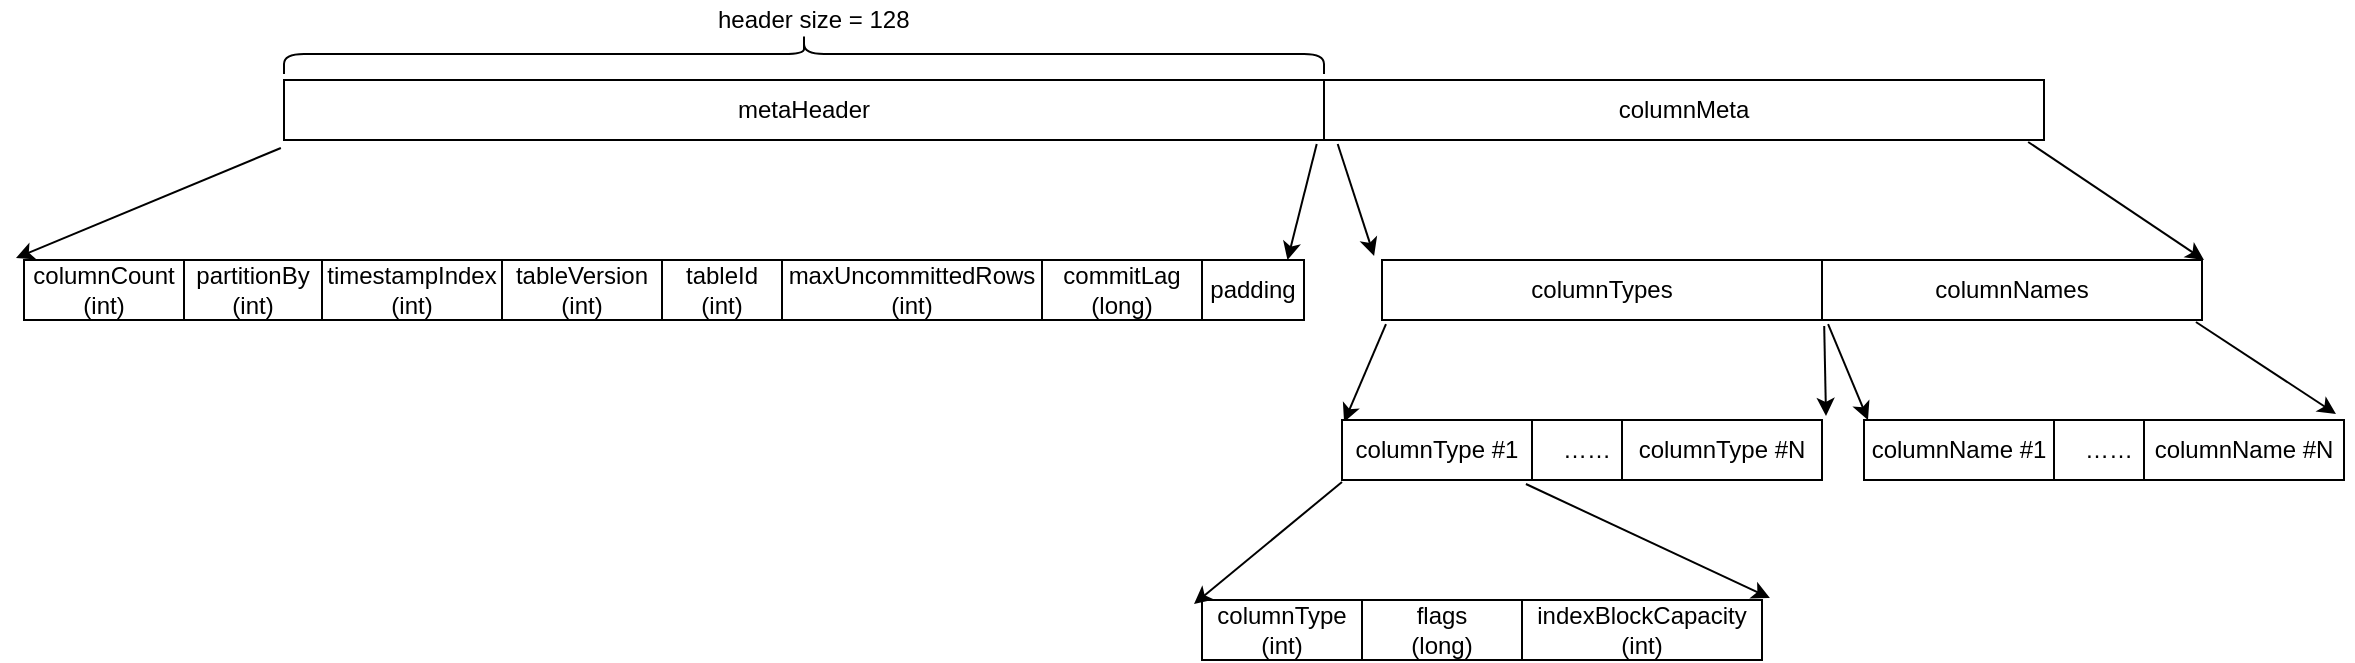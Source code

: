 <mxfile version="12.2.2" type="device" pages="1"><diagram id="qFjfwE3NBOlgp04bAKGR" name="Page-1"><mxGraphModel dx="2253" dy="860" grid="1" gridSize="10" guides="1" tooltips="1" connect="1" arrows="1" fold="1" page="1" pageScale="1" pageWidth="827" pageHeight="1169" math="0" shadow="0"><root><mxCell id="0"/><mxCell id="1" parent="0"/><mxCell id="DMDlYxtiaplJn7gXQVDY-1" value="columnCount&lt;br&gt;(int)" style="rounded=0;whiteSpace=wrap;html=1;" parent="1" vertex="1"><mxGeometry x="-50" y="220" width="80" height="30" as="geometry"/></mxCell><mxCell id="DMDlYxtiaplJn7gXQVDY-2" value="partitionBy&lt;br&gt;(int)" style="rounded=0;whiteSpace=wrap;html=1;" parent="1" vertex="1"><mxGeometry x="30" y="220" width="69" height="30" as="geometry"/></mxCell><mxCell id="DMDlYxtiaplJn7gXQVDY-3" value="timestampIndex&lt;br&gt;(int)" style="rounded=0;whiteSpace=wrap;html=1;" parent="1" vertex="1"><mxGeometry x="99" y="220" width="90" height="30" as="geometry"/></mxCell><mxCell id="DMDlYxtiaplJn7gXQVDY-4" value="tableVersion&lt;br&gt;(int)" style="rounded=0;whiteSpace=wrap;html=1;" parent="1" vertex="1"><mxGeometry x="189" y="220" width="80" height="30" as="geometry"/></mxCell><mxCell id="DMDlYxtiaplJn7gXQVDY-6" value="tableId&lt;br&gt;(int)" style="rounded=0;whiteSpace=wrap;html=1;" parent="1" vertex="1"><mxGeometry x="269" y="220" width="60" height="30" as="geometry"/></mxCell><mxCell id="DMDlYxtiaplJn7gXQVDY-7" value="maxUncommittedRows&lt;br&gt;(int)" style="rounded=0;whiteSpace=wrap;html=1;" parent="1" vertex="1"><mxGeometry x="329" y="220" width="130" height="30" as="geometry"/></mxCell><mxCell id="DMDlYxtiaplJn7gXQVDY-8" value="commitLag&lt;br&gt;(long)" style="rounded=0;whiteSpace=wrap;html=1;" parent="1" vertex="1"><mxGeometry x="459" y="220" width="80" height="30" as="geometry"/></mxCell><mxCell id="DMDlYxtiaplJn7gXQVDY-9" value="columnType&lt;br&gt;(int)" style="rounded=0;whiteSpace=wrap;html=1;" parent="1" vertex="1"><mxGeometry x="539" y="390" width="80" height="30" as="geometry"/></mxCell><mxCell id="DMDlYxtiaplJn7gXQVDY-10" value="flags&lt;br&gt;(long)" style="rounded=0;whiteSpace=wrap;html=1;" parent="1" vertex="1"><mxGeometry x="619" y="390" width="80" height="30" as="geometry"/></mxCell><mxCell id="DMDlYxtiaplJn7gXQVDY-11" value="indexBlockCapacity&lt;br&gt;(int)" style="rounded=0;whiteSpace=wrap;html=1;" parent="1" vertex="1"><mxGeometry x="699" y="390" width="120" height="30" as="geometry"/></mxCell><mxCell id="4fn9nP_Kh9krBhTBEJtT-3" style="edgeStyle=none;rounded=0;orthogonalLoop=1;jettySize=auto;html=1;exitX=-0.003;exitY=1.133;exitDx=0;exitDy=0;entryX=-0.05;entryY=-0.033;entryDx=0;entryDy=0;entryPerimeter=0;fontColor=#000000;exitPerimeter=0;" edge="1" parent="1" source="DMDlYxtiaplJn7gXQVDY-22" target="DMDlYxtiaplJn7gXQVDY-1"><mxGeometry relative="1" as="geometry"/></mxCell><mxCell id="4fn9nP_Kh9krBhTBEJtT-10" style="edgeStyle=none;rounded=0;orthogonalLoop=1;jettySize=auto;html=1;exitX=0.993;exitY=1.067;exitDx=0;exitDy=0;entryX=0.838;entryY=0;entryDx=0;entryDy=0;entryPerimeter=0;fontColor=#000000;exitPerimeter=0;" edge="1" parent="1" source="DMDlYxtiaplJn7gXQVDY-22" target="4fn9nP_Kh9krBhTBEJtT-13"><mxGeometry relative="1" as="geometry"/></mxCell><mxCell id="DMDlYxtiaplJn7gXQVDY-22" value="metaHeader" style="rounded=0;whiteSpace=wrap;html=1;" parent="1" vertex="1"><mxGeometry x="80" y="130" width="520" height="30" as="geometry"/></mxCell><mxCell id="4fn9nP_Kh9krBhTBEJtT-5" style="edgeStyle=none;rounded=0;orthogonalLoop=1;jettySize=auto;html=1;exitX=0.009;exitY=1.067;exitDx=0;exitDy=0;entryX=0.011;entryY=0.033;entryDx=0;entryDy=0;entryPerimeter=0;fontColor=#000000;exitPerimeter=0;" edge="1" parent="1" source="DMDlYxtiaplJn7gXQVDY-24" target="DMDlYxtiaplJn7gXQVDY-26"><mxGeometry relative="1" as="geometry"/></mxCell><mxCell id="4fn9nP_Kh9krBhTBEJtT-6" style="edgeStyle=none;rounded=0;orthogonalLoop=1;jettySize=auto;html=1;exitX=1.005;exitY=1.1;exitDx=0;exitDy=0;entryX=1.02;entryY=-0.067;entryDx=0;entryDy=0;entryPerimeter=0;fontColor=#000000;exitPerimeter=0;" edge="1" parent="1" source="DMDlYxtiaplJn7gXQVDY-24" target="DMDlYxtiaplJn7gXQVDY-28"><mxGeometry relative="1" as="geometry"/></mxCell><mxCell id="DMDlYxtiaplJn7gXQVDY-24" value="columnTypes" style="rounded=0;whiteSpace=wrap;html=1;" parent="1" vertex="1"><mxGeometry x="629" y="220" width="220" height="30" as="geometry"/></mxCell><mxCell id="4fn9nP_Kh9krBhTBEJtT-7" style="edgeStyle=none;rounded=0;orthogonalLoop=1;jettySize=auto;html=1;exitX=0.016;exitY=1.067;exitDx=0;exitDy=0;entryX=0.021;entryY=0;entryDx=0;entryDy=0;entryPerimeter=0;fontColor=#000000;exitPerimeter=0;" edge="1" parent="1" source="DMDlYxtiaplJn7gXQVDY-25" target="DMDlYxtiaplJn7gXQVDY-29"><mxGeometry relative="1" as="geometry"/></mxCell><mxCell id="4fn9nP_Kh9krBhTBEJtT-8" style="edgeStyle=none;rounded=0;orthogonalLoop=1;jettySize=auto;html=1;exitX=0.984;exitY=1.033;exitDx=0;exitDy=0;entryX=0.96;entryY=-0.1;entryDx=0;entryDy=0;entryPerimeter=0;fontColor=#000000;exitPerimeter=0;" edge="1" parent="1" source="DMDlYxtiaplJn7gXQVDY-25" target="DMDlYxtiaplJn7gXQVDY-31"><mxGeometry relative="1" as="geometry"/></mxCell><mxCell id="DMDlYxtiaplJn7gXQVDY-25" value="columnNames" style="rounded=0;whiteSpace=wrap;html=1;" parent="1" vertex="1"><mxGeometry x="849" y="220" width="190" height="30" as="geometry"/></mxCell><mxCell id="4fn9nP_Kh9krBhTBEJtT-1" style="edgeStyle=none;rounded=0;orthogonalLoop=1;jettySize=auto;html=1;exitX=0;exitY=1.033;exitDx=0;exitDy=0;entryX=-0.05;entryY=0.067;entryDx=0;entryDy=0;entryPerimeter=0;fontColor=#000000;exitPerimeter=0;" edge="1" parent="1" source="DMDlYxtiaplJn7gXQVDY-26" target="DMDlYxtiaplJn7gXQVDY-9"><mxGeometry relative="1" as="geometry"/></mxCell><mxCell id="4fn9nP_Kh9krBhTBEJtT-2" style="edgeStyle=none;rounded=0;orthogonalLoop=1;jettySize=auto;html=1;exitX=0.968;exitY=1.067;exitDx=0;exitDy=0;entryX=1.033;entryY=-0.033;entryDx=0;entryDy=0;entryPerimeter=0;fontColor=#000000;exitPerimeter=0;" edge="1" parent="1" source="DMDlYxtiaplJn7gXQVDY-26" target="DMDlYxtiaplJn7gXQVDY-11"><mxGeometry relative="1" as="geometry"/></mxCell><mxCell id="DMDlYxtiaplJn7gXQVDY-26" value="columnType #1" style="rounded=0;whiteSpace=wrap;html=1;" parent="1" vertex="1"><mxGeometry x="609" y="300" width="95" height="30" as="geometry"/></mxCell><mxCell id="DMDlYxtiaplJn7gXQVDY-27" value="&amp;nbsp; &amp;nbsp;……" style="rounded=0;whiteSpace=wrap;html=1;" parent="1" vertex="1"><mxGeometry x="704" y="300" width="45" height="30" as="geometry"/></mxCell><mxCell id="DMDlYxtiaplJn7gXQVDY-28" value="columnType #N" style="rounded=0;whiteSpace=wrap;html=1;" parent="1" vertex="1"><mxGeometry x="749" y="300" width="100" height="30" as="geometry"/></mxCell><mxCell id="DMDlYxtiaplJn7gXQVDY-29" value="columnName #1" style="rounded=0;whiteSpace=wrap;html=1;" parent="1" vertex="1"><mxGeometry x="870" y="300" width="95" height="30" as="geometry"/></mxCell><mxCell id="DMDlYxtiaplJn7gXQVDY-30" value="&amp;nbsp; &amp;nbsp;……" style="rounded=0;whiteSpace=wrap;html=1;" parent="1" vertex="1"><mxGeometry x="965" y="300" width="45" height="30" as="geometry"/></mxCell><mxCell id="DMDlYxtiaplJn7gXQVDY-31" value="columnName #N" style="rounded=0;whiteSpace=wrap;html=1;" parent="1" vertex="1"><mxGeometry x="1010" y="300" width="100" height="30" as="geometry"/></mxCell><mxCell id="4fn9nP_Kh9krBhTBEJtT-11" style="edgeStyle=none;rounded=0;orthogonalLoop=1;jettySize=auto;html=1;exitX=0.019;exitY=1.067;exitDx=0;exitDy=0;entryX=-0.018;entryY=-0.067;entryDx=0;entryDy=0;entryPerimeter=0;fontColor=#000000;exitPerimeter=0;" edge="1" parent="1" source="4fn9nP_Kh9krBhTBEJtT-9" target="DMDlYxtiaplJn7gXQVDY-24"><mxGeometry relative="1" as="geometry"/></mxCell><mxCell id="4fn9nP_Kh9krBhTBEJtT-12" style="edgeStyle=none;rounded=0;orthogonalLoop=1;jettySize=auto;html=1;exitX=0.978;exitY=1.033;exitDx=0;exitDy=0;fontColor=#000000;exitPerimeter=0;" edge="1" parent="1" source="4fn9nP_Kh9krBhTBEJtT-9"><mxGeometry relative="1" as="geometry"><mxPoint x="1040" y="220" as="targetPoint"/></mxGeometry></mxCell><mxCell id="4fn9nP_Kh9krBhTBEJtT-9" value="columnMeta" style="rounded=0;whiteSpace=wrap;html=1;" vertex="1" parent="1"><mxGeometry x="600" y="130" width="360" height="30" as="geometry"/></mxCell><mxCell id="4fn9nP_Kh9krBhTBEJtT-13" value="padding" style="rounded=0;whiteSpace=wrap;html=1;" vertex="1" parent="1"><mxGeometry x="539" y="220" width="51" height="30" as="geometry"/></mxCell><mxCell id="4fn9nP_Kh9krBhTBEJtT-15" value="" style="shape=curlyBracket;whiteSpace=wrap;html=1;rounded=1;fontColor=#000000;rotation=90;" vertex="1" parent="1"><mxGeometry x="330" y="-143" width="20" height="520" as="geometry"/></mxCell><mxCell id="4fn9nP_Kh9krBhTBEJtT-16" value="header size = 128" style="text;html=1;resizable=0;points=[];autosize=1;align=left;verticalAlign=top;spacingTop=-4;fontColor=#000000;" vertex="1" parent="1"><mxGeometry x="295" y="90" width="110" height="20" as="geometry"/></mxCell></root></mxGraphModel></diagram></mxfile>